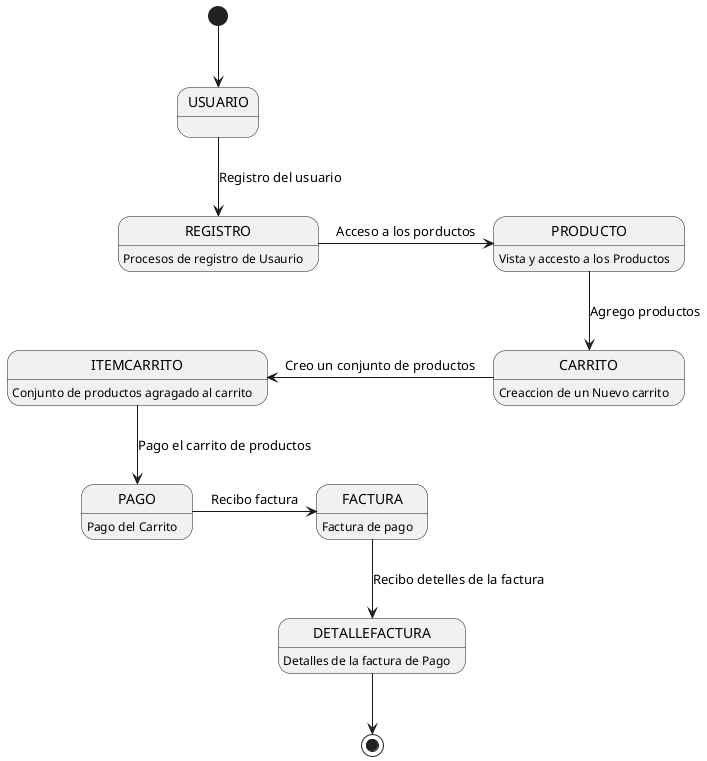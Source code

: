 @startuml  DiagramaDeEstado 

[*] --> USUARIO
USUARIO --> REGISTRO: Registro del usuario
REGISTRO-right-> PRODUCTO: Acceso a los porductos
PRODUCTO-down-> CARRITO:  Agrego productos
CARRITO -left-> ITEMCARRITO: Creo un conjunto de productos
ITEMCARRITO --> PAGO: Pago el carrito de productos
PAGO -right-> FACTURA:Recibo factura 
FACTURA--> DETALLEFACTURA: Recibo detelles de la factura
DETALLEFACTURA --> [*]


REGISTRO : Procesos de registro de Usaurio 
PRODUCTO : Vista y accesto a los Productos
CARRITO : Creaccion de un Nuevo carrito
ITEMCARRITO : Conjunto de productos agragado al carrito
PAGO: Pago del Carrito 
FACTURA: Factura de pago
DETALLEFACTURA: Detalles de la factura de Pago

@enduml
